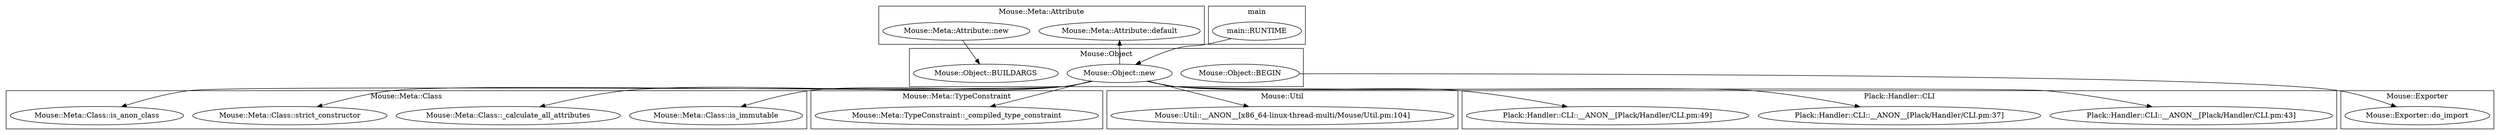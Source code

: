 digraph {
graph [overlap=false]
subgraph cluster_Mouse_Meta_Attribute {
	label="Mouse::Meta::Attribute";
	"Mouse::Meta::Attribute::new";
	"Mouse::Meta::Attribute::default";
}
subgraph cluster_Mouse_Meta_Class {
	label="Mouse::Meta::Class";
	"Mouse::Meta::Class::strict_constructor";
	"Mouse::Meta::Class::is_anon_class";
	"Mouse::Meta::Class::is_immutable";
	"Mouse::Meta::Class::_calculate_all_attributes";
}
subgraph cluster_Mouse_Exporter {
	label="Mouse::Exporter";
	"Mouse::Exporter::do_import";
}
subgraph cluster_Mouse_Meta_TypeConstraint {
	label="Mouse::Meta::TypeConstraint";
	"Mouse::Meta::TypeConstraint::_compiled_type_constraint";
}
subgraph cluster_main {
	label="main";
	"main::RUNTIME";
}
subgraph cluster_Mouse_Object {
	label="Mouse::Object";
	"Mouse::Object::BUILDARGS";
	"Mouse::Object::new";
	"Mouse::Object::BEGIN";
}
subgraph cluster_Mouse_Util {
	label="Mouse::Util";
	"Mouse::Util::__ANON__[x86_64-linux-thread-multi/Mouse/Util.pm:104]";
}
subgraph cluster_Plack_Handler_CLI {
	label="Plack::Handler::CLI";
	"Plack::Handler::CLI::__ANON__[Plack/Handler/CLI.pm:37]";
	"Plack::Handler::CLI::__ANON__[Plack/Handler/CLI.pm:49]";
	"Plack::Handler::CLI::__ANON__[Plack/Handler/CLI.pm:43]";
}
"Mouse::Object::new" -> "Mouse::Meta::Class::strict_constructor";
"Mouse::Object::new" -> "Plack::Handler::CLI::__ANON__[Plack/Handler/CLI.pm:49]";
"Mouse::Object::new" -> "Plack::Handler::CLI::__ANON__[Plack/Handler/CLI.pm:43]";
"Mouse::Object::new" -> "Mouse::Meta::Attribute::default";
"Mouse::Object::new" -> "Mouse::Meta::Class::_calculate_all_attributes";
"Mouse::Object::new" -> "Mouse::Meta::Class::is_immutable";
"Mouse::Object::BEGIN" -> "Mouse::Exporter::do_import";
"Mouse::Object::new" -> "Mouse::Util::__ANON__[x86_64-linux-thread-multi/Mouse/Util.pm:104]";
"Mouse::Meta::Attribute::new" -> "Mouse::Object::BUILDARGS";
"main::RUNTIME" -> "Mouse::Object::new";
"Mouse::Object::new" -> "Mouse::Meta::TypeConstraint::_compiled_type_constraint";
"Mouse::Object::new" -> "Plack::Handler::CLI::__ANON__[Plack/Handler/CLI.pm:37]";
"Mouse::Object::new" -> "Mouse::Meta::Class::is_anon_class";
}

